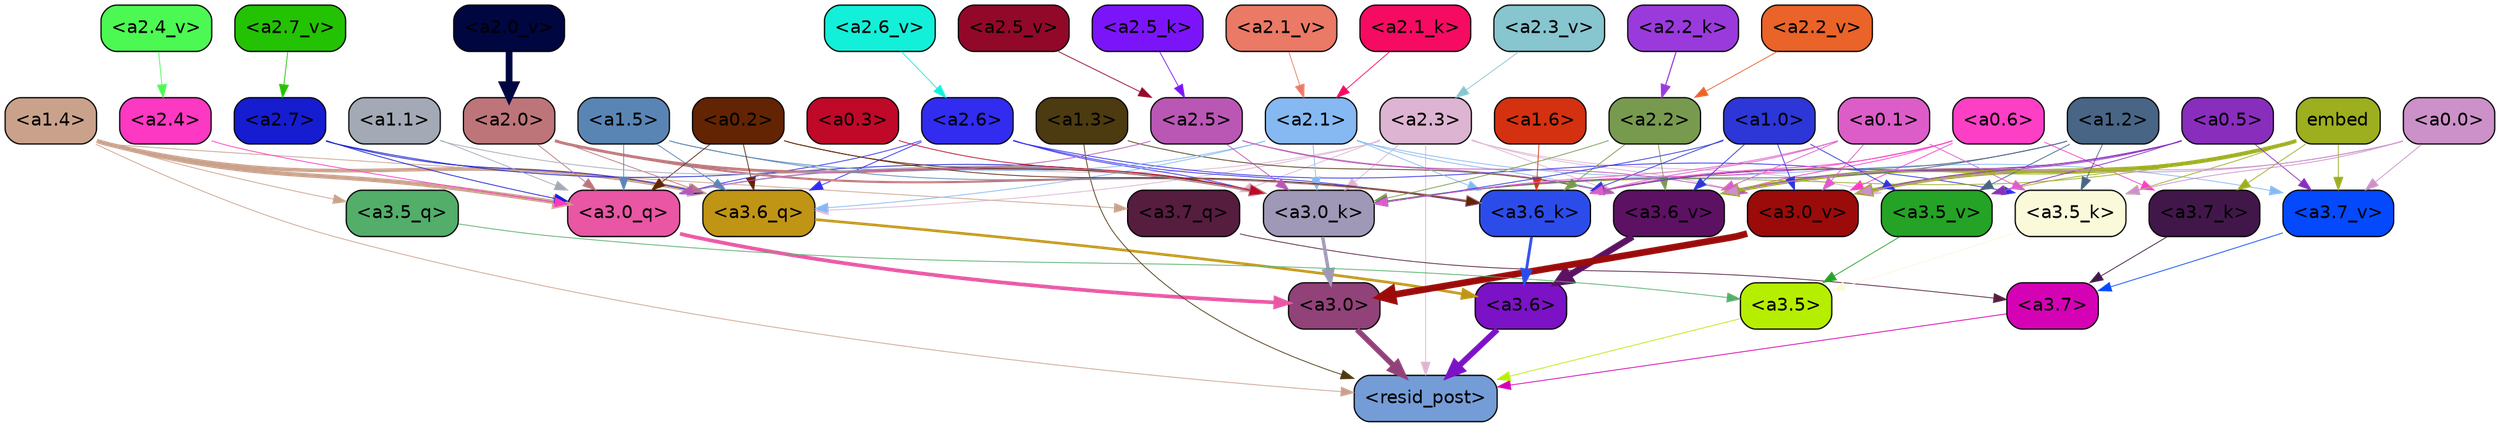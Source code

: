 strict digraph "" {
	graph [bgcolor=transparent,
		layout=dot,
		overlap=false,
		splines=true
	];
	"<a3.7>"	[color=black,
		fillcolor="#d502b5",
		fontname=Helvetica,
		shape=box,
		style="filled, rounded"];
	"<resid_post>"	[color=black,
		fillcolor="#749cd6",
		fontname=Helvetica,
		shape=box,
		style="filled, rounded"];
	"<a3.7>" -> "<resid_post>"	[color="#d502b5",
		penwidth=0.6239100098609924];
	"<a3.6>"	[color=black,
		fillcolor="#7b12c5",
		fontname=Helvetica,
		shape=box,
		style="filled, rounded"];
	"<a3.6>" -> "<resid_post>"	[color="#7b12c5",
		penwidth=4.569062113761902];
	"<a3.5>"	[color=black,
		fillcolor="#b6ee00",
		fontname=Helvetica,
		shape=box,
		style="filled, rounded"];
	"<a3.5>" -> "<resid_post>"	[color="#b6ee00",
		penwidth=0.6];
	"<a3.0>"	[color=black,
		fillcolor="#914279",
		fontname=Helvetica,
		shape=box,
		style="filled, rounded"];
	"<a3.0>" -> "<resid_post>"	[color="#914279",
		penwidth=4.283544182777405];
	"<a2.3>"	[color=black,
		fillcolor="#ddb4d1",
		fontname=Helvetica,
		shape=box,
		style="filled, rounded"];
	"<a2.3>" -> "<resid_post>"	[color="#ddb4d1",
		penwidth=0.6];
	"<a3.7_q>"	[color=black,
		fillcolor="#561d3f",
		fontname=Helvetica,
		shape=box,
		style="filled, rounded"];
	"<a2.3>" -> "<a3.7_q>"	[color="#ddb4d1",
		penwidth=0.6];
	"<a3.6_q>"	[color=black,
		fillcolor="#c09515",
		fontname=Helvetica,
		shape=box,
		style="filled, rounded"];
	"<a2.3>" -> "<a3.6_q>"	[color="#ddb4d1",
		penwidth=0.6];
	"<a3.0_q>"	[color=black,
		fillcolor="#e856a4",
		fontname=Helvetica,
		shape=box,
		style="filled, rounded"];
	"<a2.3>" -> "<a3.0_q>"	[color="#ddb4d1",
		penwidth=0.6];
	"<a3.0_k>"	[color=black,
		fillcolor="#9f98b7",
		fontname=Helvetica,
		shape=box,
		style="filled, rounded"];
	"<a2.3>" -> "<a3.0_k>"	[color="#ddb4d1",
		penwidth=0.6];
	"<a3.6_v>"	[color=black,
		fillcolor="#5d1163",
		fontname=Helvetica,
		shape=box,
		style="filled, rounded"];
	"<a2.3>" -> "<a3.6_v>"	[color="#ddb4d1",
		penwidth=0.6];
	"<a3.5_v>"	[color=black,
		fillcolor="#24a326",
		fontname=Helvetica,
		shape=box,
		style="filled, rounded"];
	"<a2.3>" -> "<a3.5_v>"	[color="#ddb4d1",
		penwidth=0.6];
	"<a3.0_v>"	[color=black,
		fillcolor="#9b0b0a",
		fontname=Helvetica,
		shape=box,
		style="filled, rounded"];
	"<a2.3>" -> "<a3.0_v>"	[color="#ddb4d1",
		penwidth=0.6];
	"<a1.4>"	[color=black,
		fillcolor="#caa28c",
		fontname=Helvetica,
		shape=box,
		style="filled, rounded"];
	"<a1.4>" -> "<resid_post>"	[color="#caa28c",
		penwidth=0.6];
	"<a1.4>" -> "<a3.7_q>"	[color="#caa28c",
		penwidth=0.6];
	"<a1.4>" -> "<a3.6_q>"	[color="#caa28c",
		penwidth=2.7934007048606873];
	"<a3.5_q>"	[color=black,
		fillcolor="#53ae6a",
		fontname=Helvetica,
		shape=box,
		style="filled, rounded"];
	"<a1.4>" -> "<a3.5_q>"	[color="#caa28c",
		penwidth=0.6];
	"<a1.4>" -> "<a3.0_q>"	[color="#caa28c",
		penwidth=3.340754985809326];
	"<a1.3>"	[color=black,
		fillcolor="#4c3a10",
		fontname=Helvetica,
		shape=box,
		style="filled, rounded"];
	"<a1.3>" -> "<resid_post>"	[color="#4c3a10",
		penwidth=0.6];
	"<a1.3>" -> "<a3.6_v>"	[color="#4c3a10",
		penwidth=0.6];
	"<a3.7_q>" -> "<a3.7>"	[color="#561d3f",
		penwidth=0.6];
	"<a3.6_q>" -> "<a3.6>"	[color="#c09515",
		penwidth=2.0347584784030914];
	"<a3.5_q>" -> "<a3.5>"	[color="#53ae6a",
		penwidth=0.6];
	"<a3.0_q>" -> "<a3.0>"	[color="#e856a4",
		penwidth=2.8635367155075073];
	"<a3.7_k>"	[color=black,
		fillcolor="#41174a",
		fontname=Helvetica,
		shape=box,
		style="filled, rounded"];
	"<a3.7_k>" -> "<a3.7>"	[color="#41174a",
		penwidth=0.6];
	"<a3.6_k>"	[color=black,
		fillcolor="#2c4cea",
		fontname=Helvetica,
		shape=box,
		style="filled, rounded"];
	"<a3.6_k>" -> "<a3.6>"	[color="#2c4cea",
		penwidth=2.1760786175727844];
	"<a3.5_k>"	[color=black,
		fillcolor="#faf9da",
		fontname=Helvetica,
		shape=box,
		style="filled, rounded"];
	"<a3.5_k>" -> "<a3.5>"	[color="#faf9da",
		penwidth=0.6];
	"<a3.0_k>" -> "<a3.0>"	[color="#9f98b7",
		penwidth=2.632905662059784];
	"<a3.7_v>"	[color=black,
		fillcolor="#0449fc",
		fontname=Helvetica,
		shape=box,
		style="filled, rounded"];
	"<a3.7_v>" -> "<a3.7>"	[color="#0449fc",
		penwidth=0.6];
	"<a3.6_v>" -> "<a3.6>"	[color="#5d1163",
		penwidth=4.981305837631226];
	"<a3.5_v>" -> "<a3.5>"	[color="#24a326",
		penwidth=0.6];
	"<a3.0_v>" -> "<a3.0>"	[color="#9b0b0a",
		penwidth=5.168330669403076];
	"<a2.7>"	[color=black,
		fillcolor="#161cd0",
		fontname=Helvetica,
		shape=box,
		style="filled, rounded"];
	"<a2.7>" -> "<a3.6_q>"	[color="#161cd0",
		penwidth=0.6];
	"<a2.7>" -> "<a3.0_q>"	[color="#161cd0",
		penwidth=0.6];
	"<a2.7>" -> "<a3.0_k>"	[color="#161cd0",
		penwidth=0.6];
	"<a2.6>"	[color=black,
		fillcolor="#312cef",
		fontname=Helvetica,
		shape=box,
		style="filled, rounded"];
	"<a2.6>" -> "<a3.6_q>"	[color="#312cef",
		penwidth=0.6];
	"<a2.6>" -> "<a3.0_q>"	[color="#312cef",
		penwidth=0.6];
	"<a2.6>" -> "<a3.6_k>"	[color="#312cef",
		penwidth=0.6];
	"<a2.6>" -> "<a3.5_k>"	[color="#312cef",
		penwidth=0.6];
	"<a2.6>" -> "<a3.0_k>"	[color="#312cef",
		penwidth=0.6];
	"<a2.1>"	[color=black,
		fillcolor="#86b9f1",
		fontname=Helvetica,
		shape=box,
		style="filled, rounded"];
	"<a2.1>" -> "<a3.6_q>"	[color="#86b9f1",
		penwidth=0.6];
	"<a2.1>" -> "<a3.0_q>"	[color="#86b9f1",
		penwidth=0.6];
	"<a2.1>" -> "<a3.6_k>"	[color="#86b9f1",
		penwidth=0.6];
	"<a2.1>" -> "<a3.0_k>"	[color="#86b9f1",
		penwidth=0.6];
	"<a2.1>" -> "<a3.7_v>"	[color="#86b9f1",
		penwidth=0.6];
	"<a2.1>" -> "<a3.6_v>"	[color="#86b9f1",
		penwidth=0.6];
	"<a2.0>"	[color=black,
		fillcolor="#bd757a",
		fontname=Helvetica,
		shape=box,
		style="filled, rounded"];
	"<a2.0>" -> "<a3.6_q>"	[color="#bd757a",
		penwidth=0.6];
	"<a2.0>" -> "<a3.0_q>"	[color="#bd757a",
		penwidth=0.6];
	"<a2.0>" -> "<a3.6_k>"	[color="#bd757a",
		penwidth=1.6382827460765839];
	"<a2.0>" -> "<a3.0_k>"	[color="#bd757a",
		penwidth=2.161143198609352];
	"<a1.5>"	[color=black,
		fillcolor="#5985b5",
		fontname=Helvetica,
		shape=box,
		style="filled, rounded"];
	"<a1.5>" -> "<a3.6_q>"	[color="#5985b5",
		penwidth=0.6];
	"<a1.5>" -> "<a3.0_q>"	[color="#5985b5",
		penwidth=0.6];
	"<a1.5>" -> "<a3.6_k>"	[color="#5985b5",
		penwidth=0.6];
	"<a1.5>" -> "<a3.0_k>"	[color="#5985b5",
		penwidth=0.6];
	"<a0.2>"	[color=black,
		fillcolor="#622403",
		fontname=Helvetica,
		shape=box,
		style="filled, rounded"];
	"<a0.2>" -> "<a3.6_q>"	[color="#622403",
		penwidth=0.6];
	"<a0.2>" -> "<a3.0_q>"	[color="#622403",
		penwidth=0.6];
	"<a0.2>" -> "<a3.6_k>"	[color="#622403",
		penwidth=0.6];
	"<a0.2>" -> "<a3.0_k>"	[color="#622403",
		penwidth=0.6];
	"<a2.5>"	[color=black,
		fillcolor="#ba57b4",
		fontname=Helvetica,
		shape=box,
		style="filled, rounded"];
	"<a2.5>" -> "<a3.0_q>"	[color="#ba57b4",
		penwidth=0.6];
	"<a2.5>" -> "<a3.0_k>"	[color="#ba57b4",
		penwidth=0.6];
	"<a2.5>" -> "<a3.6_v>"	[color="#ba57b4",
		penwidth=0.6];
	"<a2.5>" -> "<a3.0_v>"	[color="#ba57b4",
		penwidth=0.6];
	"<a2.4>"	[color=black,
		fillcolor="#fd38c2",
		fontname=Helvetica,
		shape=box,
		style="filled, rounded"];
	"<a2.4>" -> "<a3.0_q>"	[color="#fd38c2",
		penwidth=0.6];
	"<a1.1>"	[color=black,
		fillcolor="#a3aab5",
		fontname=Helvetica,
		shape=box,
		style="filled, rounded"];
	"<a1.1>" -> "<a3.0_q>"	[color="#a3aab5",
		penwidth=0.6];
	"<a1.1>" -> "<a3.0_k>"	[color="#a3aab5",
		penwidth=0.6];
	"<a0.6>"	[color=black,
		fillcolor="#fd3fc6",
		fontname=Helvetica,
		shape=box,
		style="filled, rounded"];
	"<a0.6>" -> "<a3.7_k>"	[color="#fd3fc6",
		penwidth=0.6];
	"<a0.6>" -> "<a3.6_k>"	[color="#fd3fc6",
		penwidth=0.6];
	"<a0.6>" -> "<a3.0_k>"	[color="#fd3fc6",
		penwidth=0.6];
	"<a0.6>" -> "<a3.6_v>"	[color="#fd3fc6",
		penwidth=0.6];
	"<a0.6>" -> "<a3.0_v>"	[color="#fd3fc6",
		penwidth=0.6];
	embed	[color=black,
		fillcolor="#9dae1e",
		fontname=Helvetica,
		shape=box,
		style="filled, rounded"];
	embed -> "<a3.7_k>"	[color="#9dae1e",
		penwidth=0.6];
	embed -> "<a3.6_k>"	[color="#9dae1e",
		penwidth=0.6];
	embed -> "<a3.5_k>"	[color="#9dae1e",
		penwidth=0.6];
	embed -> "<a3.0_k>"	[color="#9dae1e",
		penwidth=0.6];
	embed -> "<a3.7_v>"	[color="#9dae1e",
		penwidth=0.6];
	embed -> "<a3.6_v>"	[color="#9dae1e",
		penwidth=2.7825746536254883];
	embed -> "<a3.5_v>"	[color="#9dae1e",
		penwidth=0.6];
	embed -> "<a3.0_v>"	[color="#9dae1e",
		penwidth=2.6950180530548096];
	"<a2.2>"	[color=black,
		fillcolor="#789a4f",
		fontname=Helvetica,
		shape=box,
		style="filled, rounded"];
	"<a2.2>" -> "<a3.6_k>"	[color="#789a4f",
		penwidth=0.6];
	"<a2.2>" -> "<a3.0_k>"	[color="#789a4f",
		penwidth=0.6];
	"<a2.2>" -> "<a3.6_v>"	[color="#789a4f",
		penwidth=0.6];
	"<a1.6>"	[color=black,
		fillcolor="#d43111",
		fontname=Helvetica,
		shape=box,
		style="filled, rounded"];
	"<a1.6>" -> "<a3.6_k>"	[color="#d43111",
		penwidth=0.6];
	"<a1.2>"	[color=black,
		fillcolor="#486586",
		fontname=Helvetica,
		shape=box,
		style="filled, rounded"];
	"<a1.2>" -> "<a3.6_k>"	[color="#486586",
		penwidth=0.6];
	"<a1.2>" -> "<a3.5_k>"	[color="#486586",
		penwidth=0.6];
	"<a1.2>" -> "<a3.0_k>"	[color="#486586",
		penwidth=0.6];
	"<a1.2>" -> "<a3.5_v>"	[color="#486586",
		penwidth=0.6];
	"<a1.0>"	[color=black,
		fillcolor="#2d36d7",
		fontname=Helvetica,
		shape=box,
		style="filled, rounded"];
	"<a1.0>" -> "<a3.6_k>"	[color="#2d36d7",
		penwidth=0.6];
	"<a1.0>" -> "<a3.0_k>"	[color="#2d36d7",
		penwidth=0.6];
	"<a1.0>" -> "<a3.6_v>"	[color="#2d36d7",
		penwidth=0.6];
	"<a1.0>" -> "<a3.5_v>"	[color="#2d36d7",
		penwidth=0.6];
	"<a1.0>" -> "<a3.0_v>"	[color="#2d36d7",
		penwidth=0.6];
	"<a0.5>"	[color=black,
		fillcolor="#892dbd",
		fontname=Helvetica,
		shape=box,
		style="filled, rounded"];
	"<a0.5>" -> "<a3.6_k>"	[color="#892dbd",
		penwidth=0.6];
	"<a0.5>" -> "<a3.7_v>"	[color="#892dbd",
		penwidth=0.6];
	"<a0.5>" -> "<a3.6_v>"	[color="#892dbd",
		penwidth=0.6];
	"<a0.5>" -> "<a3.5_v>"	[color="#892dbd",
		penwidth=0.6];
	"<a0.5>" -> "<a3.0_v>"	[color="#892dbd",
		penwidth=0.6];
	"<a0.1>"	[color=black,
		fillcolor="#dc5dc8",
		fontname=Helvetica,
		shape=box,
		style="filled, rounded"];
	"<a0.1>" -> "<a3.6_k>"	[color="#dc5dc8",
		penwidth=0.6];
	"<a0.1>" -> "<a3.5_k>"	[color="#dc5dc8",
		penwidth=0.6];
	"<a0.1>" -> "<a3.0_k>"	[color="#dc5dc8",
		penwidth=0.6];
	"<a0.1>" -> "<a3.6_v>"	[color="#dc5dc8",
		penwidth=0.6];
	"<a0.1>" -> "<a3.0_v>"	[color="#dc5dc8",
		penwidth=0.6];
	"<a0.0>"	[color=black,
		fillcolor="#cc91c8",
		fontname=Helvetica,
		shape=box,
		style="filled, rounded"];
	"<a0.0>" -> "<a3.5_k>"	[color="#cc91c8",
		penwidth=0.6];
	"<a0.0>" -> "<a3.7_v>"	[color="#cc91c8",
		penwidth=0.6];
	"<a0.0>" -> "<a3.6_v>"	[color="#cc91c8",
		penwidth=0.6];
	"<a0.0>" -> "<a3.0_v>"	[color="#cc91c8",
		penwidth=0.6];
	"<a0.3>"	[color=black,
		fillcolor="#c00828",
		fontname=Helvetica,
		shape=box,
		style="filled, rounded"];
	"<a0.3>" -> "<a3.0_k>"	[color="#c00828",
		penwidth=0.6];
	"<a2.5_k>"	[color=black,
		fillcolor="#7c14fa",
		fontname=Helvetica,
		shape=box,
		style="filled, rounded"];
	"<a2.5_k>" -> "<a2.5>"	[color="#7c14fa",
		penwidth=0.6];
	"<a2.2_k>"	[color=black,
		fillcolor="#9a3adc",
		fontname=Helvetica,
		shape=box,
		style="filled, rounded"];
	"<a2.2_k>" -> "<a2.2>"	[color="#9a3adc",
		penwidth=0.8854708671569824];
	"<a2.1_k>"	[color=black,
		fillcolor="#f50b62",
		fontname=Helvetica,
		shape=box,
		style="filled, rounded"];
	"<a2.1_k>" -> "<a2.1>"	[color="#f50b62",
		penwidth=0.6];
	"<a2.7_v>"	[color=black,
		fillcolor="#23c203",
		fontname=Helvetica,
		shape=box,
		style="filled, rounded"];
	"<a2.7_v>" -> "<a2.7>"	[color="#23c203",
		penwidth=0.6];
	"<a2.6_v>"	[color=black,
		fillcolor="#13f0d9",
		fontname=Helvetica,
		shape=box,
		style="filled, rounded"];
	"<a2.6_v>" -> "<a2.6>"	[color="#13f0d9",
		penwidth=0.6];
	"<a2.5_v>"	[color=black,
		fillcolor="#920829",
		fontname=Helvetica,
		shape=box,
		style="filled, rounded"];
	"<a2.5_v>" -> "<a2.5>"	[color="#920829",
		penwidth=0.6];
	"<a2.4_v>"	[color=black,
		fillcolor="#4cf953",
		fontname=Helvetica,
		shape=box,
		style="filled, rounded"];
	"<a2.4_v>" -> "<a2.4>"	[color="#4cf953",
		penwidth=0.6];
	"<a2.3_v>"	[color=black,
		fillcolor="#87c5cf",
		fontname=Helvetica,
		shape=box,
		style="filled, rounded"];
	"<a2.3_v>" -> "<a2.3>"	[color="#87c5cf",
		penwidth=0.6];
	"<a2.2_v>"	[color=black,
		fillcolor="#ea6328",
		fontname=Helvetica,
		shape=box,
		style="filled, rounded"];
	"<a2.2_v>" -> "<a2.2>"	[color="#ea6328",
		penwidth=0.6];
	"<a2.1_v>"	[color=black,
		fillcolor="#ea7965",
		fontname=Helvetica,
		shape=box,
		style="filled, rounded"];
	"<a2.1_v>" -> "<a2.1>"	[color="#ea7965",
		penwidth=0.6];
	"<a2.0_v>"	[color=black,
		fillcolor="#000640",
		fontname=Helvetica,
		shape=box,
		style="filled, rounded"];
	"<a2.0_v>" -> "<a2.0>"	[color="#000640",
		penwidth=5.231471925973892];
}
